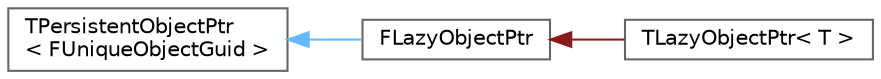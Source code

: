 digraph "Graphical Class Hierarchy"
{
 // INTERACTIVE_SVG=YES
 // LATEX_PDF_SIZE
  bgcolor="transparent";
  edge [fontname=Helvetica,fontsize=10,labelfontname=Helvetica,labelfontsize=10];
  node [fontname=Helvetica,fontsize=10,shape=box,height=0.2,width=0.4];
  rankdir="LR";
  Node0 [id="Node000000",label="TPersistentObjectPtr\l\< FUniqueObjectGuid \>",height=0.2,width=0.4,color="grey40", fillcolor="white", style="filled",URL="$d5/dce/structTPersistentObjectPtr.html",tooltip=" "];
  Node0 -> Node1 [id="edge8311_Node000000_Node000001",dir="back",color="steelblue1",style="solid",tooltip=" "];
  Node1 [id="Node000001",label="FLazyObjectPtr",height=0.2,width=0.4,color="grey40", fillcolor="white", style="filled",URL="$d2/db5/structFLazyObjectPtr.html",tooltip="FLazyObjectPtr is a type of weak pointer to a UObject that uses a GUID created at save time."];
  Node1 -> Node2 [id="edge8312_Node000001_Node000002",dir="back",color="firebrick4",style="solid",tooltip=" "];
  Node2 [id="Node000002",label="TLazyObjectPtr\< T \>",height=0.2,width=0.4,color="grey40", fillcolor="white", style="filled",URL="$d5/d73/structTLazyObjectPtr.html",tooltip="TLazyObjectPtr is the templatized version of the generic FLazyObjectPtr."];
}
